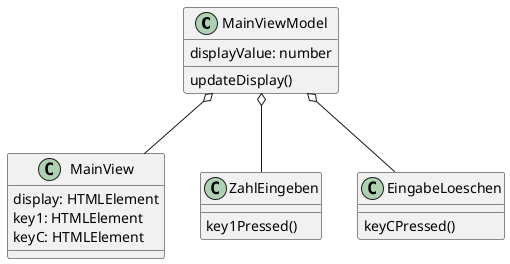 @startuml Klassendiagramm1
class MainViewModel {
    displayValue: number
    updateDisplay()
}
class MainView {
    display: HTMLElement
    key1: HTMLElement
    keyC: HTMLElement
}
class ZahlEingeben {
    key1Pressed()
}
class EingabeLoeschen {
    keyCPressed()
}

MainViewModel o-- ZahlEingeben
MainViewModel o-- EingabeLoeschen
MainViewModel o-- MainView